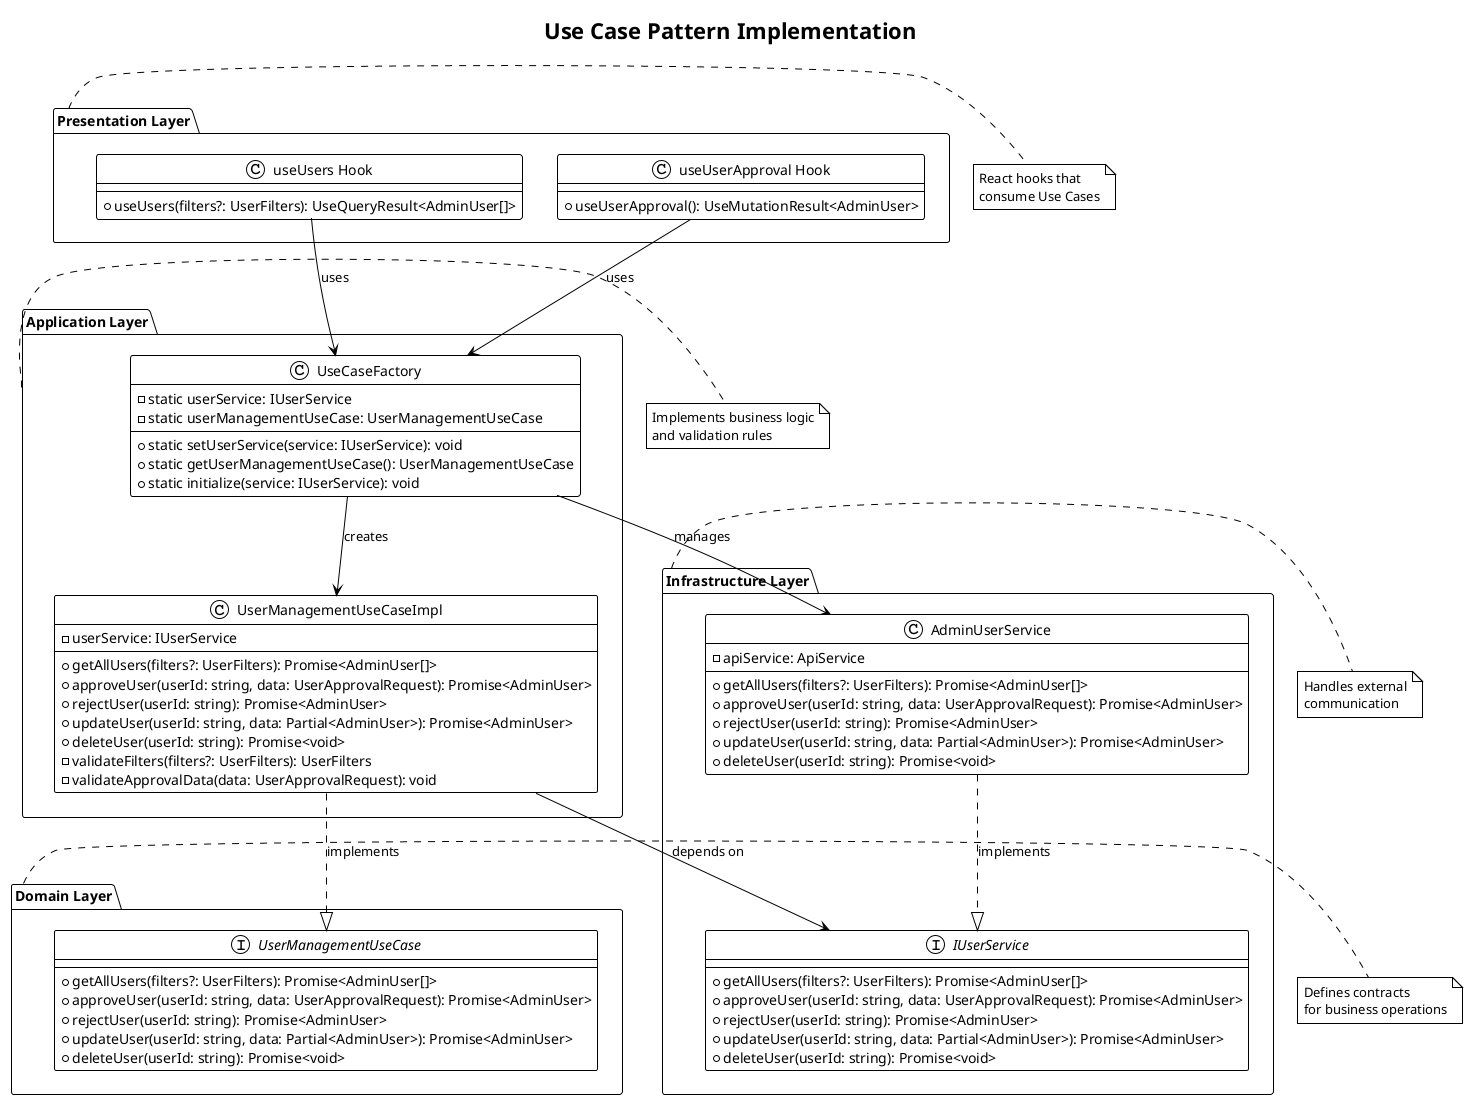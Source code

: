 @startuml Use Case Pattern
!theme plain
skinparam backgroundColor #FFFFFF
skinparam componentStyle rectangle

title Use Case Pattern Implementation

package "Domain Layer" as Domain {
  interface "UserManagementUseCase" as IUserManagement {
    + getAllUsers(filters?: UserFilters): Promise<AdminUser[]>
    + approveUser(userId: string, data: UserApprovalRequest): Promise<AdminUser>
    + rejectUser(userId: string): Promise<AdminUser>
    + updateUser(userId: string, data: Partial<AdminUser>): Promise<AdminUser>
    + deleteUser(userId: string): Promise<void>
  }
}

package "Application Layer" as Application {
  class "UserManagementUseCaseImpl" as UserManagementImpl {
    - userService: IUserService
    + getAllUsers(filters?: UserFilters): Promise<AdminUser[]>
    + approveUser(userId: string, data: UserApprovalRequest): Promise<AdminUser>
    + rejectUser(userId: string): Promise<AdminUser>
    + updateUser(userId: string, data: Partial<AdminUser>): Promise<AdminUser>
    + deleteUser(userId: string): Promise<void>
    - validateFilters(filters?: UserFilters): UserFilters
    - validateApprovalData(data: UserApprovalRequest): void
  }
  
  class "UseCaseFactory" as Factory {
    - static userService: IUserService
    - static userManagementUseCase: UserManagementUseCase
    + static setUserService(service: IUserService): void
    + static getUserManagementUseCase(): UserManagementUseCase
    + static initialize(service: IUserService): void
  }
}

package "Infrastructure Layer" as Infrastructure {
  interface "IUserService" as IUserService {
    + getAllUsers(filters?: UserFilters): Promise<AdminUser[]>
    + approveUser(userId: string, data: UserApprovalRequest): Promise<AdminUser>
    + rejectUser(userId: string): Promise<AdminUser>
    + updateUser(userId: string, data: Partial<AdminUser>): Promise<AdminUser>
    + deleteUser(userId: string): Promise<void>
  }
  
  class "AdminUserService" as UserService {
    - apiService: ApiService
    + getAllUsers(filters?: UserFilters): Promise<AdminUser[]>
    + approveUser(userId: string, data: UserApprovalRequest): Promise<AdminUser>
    + rejectUser(userId: string): Promise<AdminUser>
    + updateUser(userId: string, data: Partial<AdminUser>): Promise<AdminUser>
    + deleteUser(userId: string): Promise<void>
  }
}

package "Presentation Layer" as Presentation {
  class "useUsers Hook" as UseUsersHook {
    + useUsers(filters?: UserFilters): UseQueryResult<AdminUser[]>
  }
  
  class "useUserApproval Hook" as UseUserApprovalHook {
    + useUserApproval(): UseMutationResult<AdminUser>
  }
}

' Relationships
UserManagementImpl ..|> IUserManagement : implements
UserManagementImpl --> IUserService : depends on
UserService ..|> IUserService : implements
Factory --> UserManagementImpl : creates
Factory --> UserService : manages

UseUsersHook --> Factory : uses
UseUserApprovalHook --> Factory : uses

' Dependency flow
note right of Domain
  Defines contracts
  for business operations
end note

note right of Application
  Implements business logic
  and validation rules
end note

note right of Infrastructure
  Handles external
  communication
end note

note right of Presentation
  React hooks that
  consume Use Cases
end note

@enduml
